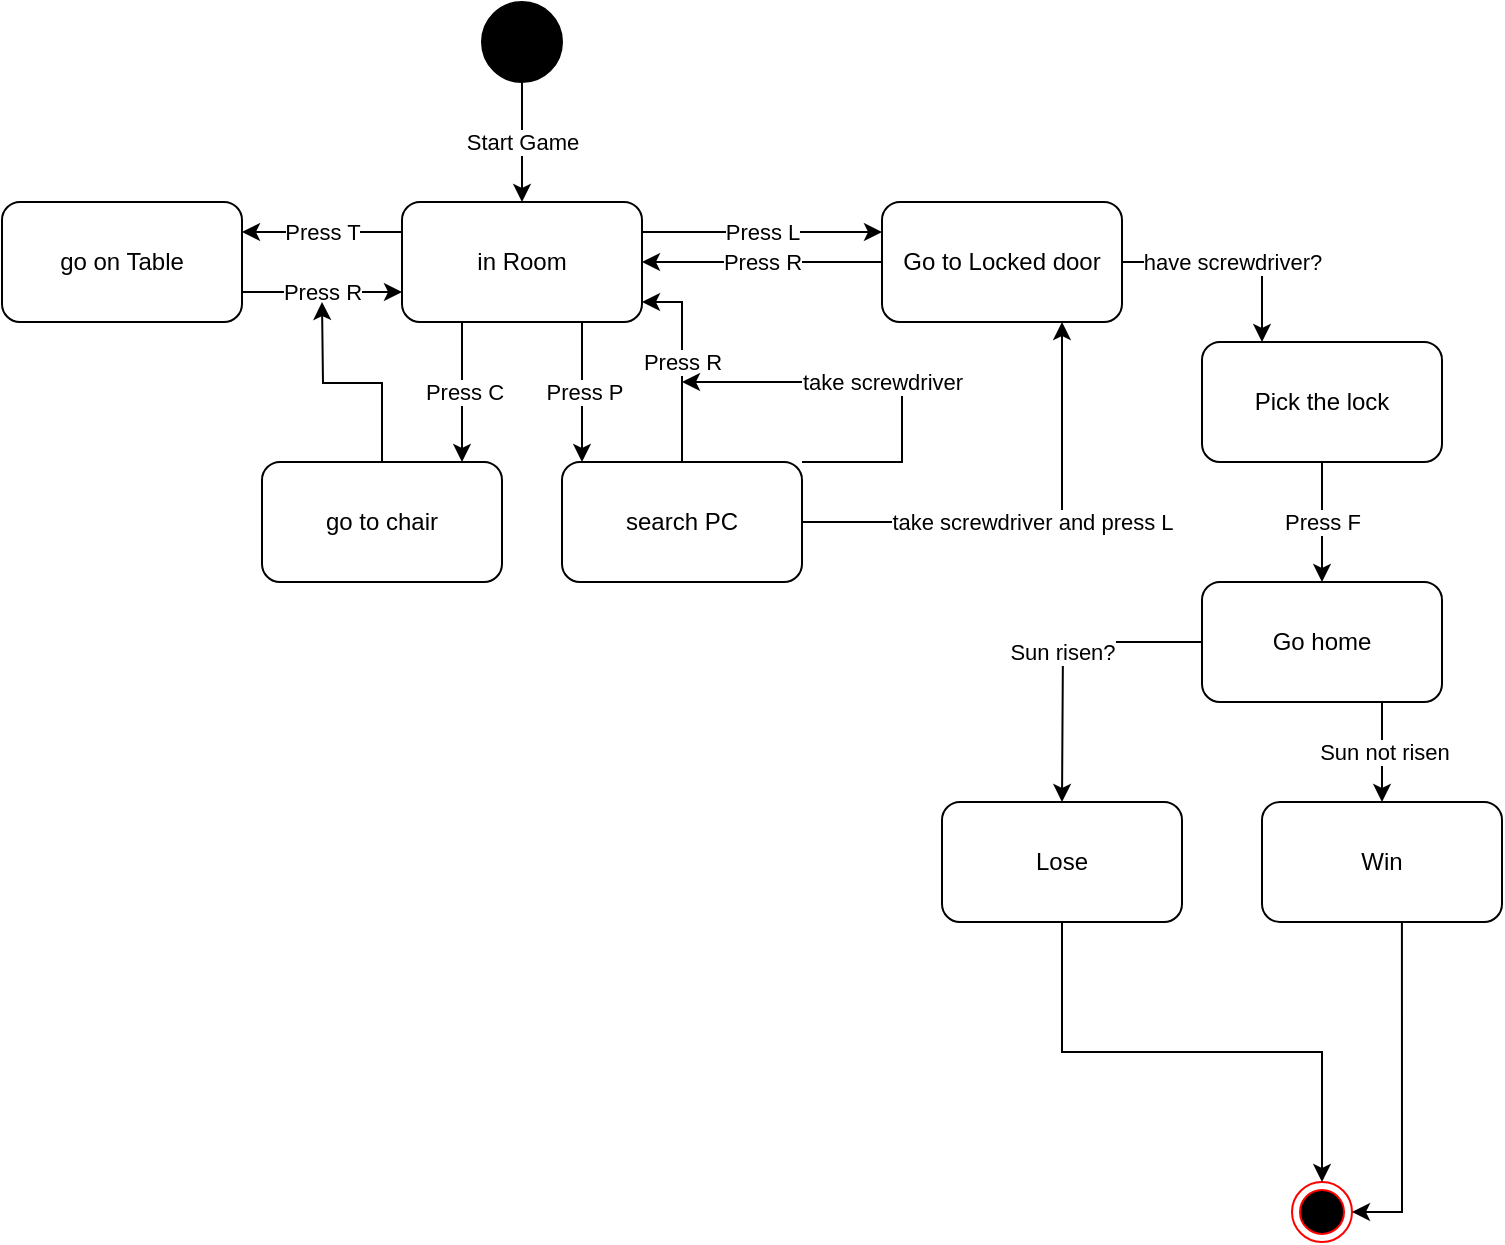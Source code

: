 <mxfile version="14.0.5" type="device"><diagram name="Page-1" id="0783ab3e-0a74-02c8-0abd-f7b4e66b4bec"><mxGraphModel dx="497" dy="752" grid="1" gridSize="10" guides="1" tooltips="1" connect="1" arrows="1" fold="1" page="1" pageScale="1" pageWidth="850" pageHeight="1100" background="#ffffff" math="0" shadow="0"><root><mxCell id="0"/><mxCell id="1" parent="0"/><mxCell id="Yv_z__51L0spo-t976Iv-3" value="Start Game" style="edgeStyle=orthogonalEdgeStyle;rounded=0;orthogonalLoop=1;jettySize=auto;html=1;entryX=0.5;entryY=0;entryDx=0;entryDy=0;" edge="1" parent="1" source="60571a20871a0731-4" target="Yv_z__51L0spo-t976Iv-2"><mxGeometry relative="1" as="geometry"/></mxCell><mxCell id="60571a20871a0731-4" value="" style="ellipse;whiteSpace=wrap;html=1;rounded=0;shadow=0;comic=0;labelBackgroundColor=none;strokeWidth=1;fillColor=#000000;fontFamily=Verdana;fontSize=12;align=center;" parent="1" vertex="1"><mxGeometry x="360" y="40" width="40" height="40" as="geometry"/></mxCell><mxCell id="Yv_z__51L0spo-t976Iv-4" value="Press T" style="edgeStyle=orthogonalEdgeStyle;rounded=0;orthogonalLoop=1;jettySize=auto;html=1;exitX=0;exitY=0.25;exitDx=0;exitDy=0;entryX=1;entryY=0.25;entryDx=0;entryDy=0;" edge="1" parent="1" source="Yv_z__51L0spo-t976Iv-2" target="Yv_z__51L0spo-t976Iv-5"><mxGeometry relative="1" as="geometry"><mxPoint x="240" y="170" as="targetPoint"/></mxGeometry></mxCell><mxCell id="Yv_z__51L0spo-t976Iv-9" value="Press C" style="edgeStyle=orthogonalEdgeStyle;rounded=0;orthogonalLoop=1;jettySize=auto;html=1;exitX=0.25;exitY=1;exitDx=0;exitDy=0;" edge="1" parent="1" source="Yv_z__51L0spo-t976Iv-2"><mxGeometry relative="1" as="geometry"><mxPoint x="350" y="270" as="targetPoint"/></mxGeometry></mxCell><mxCell id="Yv_z__51L0spo-t976Iv-11" value="Press P" style="edgeStyle=orthogonalEdgeStyle;rounded=0;orthogonalLoop=1;jettySize=auto;html=1;exitX=0.75;exitY=1;exitDx=0;exitDy=0;" edge="1" parent="1" source="Yv_z__51L0spo-t976Iv-2"><mxGeometry relative="1" as="geometry"><mxPoint x="410" y="270" as="targetPoint"/></mxGeometry></mxCell><mxCell id="Yv_z__51L0spo-t976Iv-37" value="Press L" style="edgeStyle=orthogonalEdgeStyle;rounded=0;orthogonalLoop=1;jettySize=auto;html=1;exitX=1;exitY=0.25;exitDx=0;exitDy=0;entryX=0;entryY=0.25;entryDx=0;entryDy=0;" edge="1" parent="1" source="Yv_z__51L0spo-t976Iv-2" target="Yv_z__51L0spo-t976Iv-19"><mxGeometry relative="1" as="geometry"/></mxCell><mxCell id="Yv_z__51L0spo-t976Iv-2" value="in Room" style="rounded=1;whiteSpace=wrap;html=1;" vertex="1" parent="1"><mxGeometry x="320" y="140" width="120" height="60" as="geometry"/></mxCell><mxCell id="Yv_z__51L0spo-t976Iv-7" value="Press R" style="edgeStyle=orthogonalEdgeStyle;rounded=0;orthogonalLoop=1;jettySize=auto;html=1;exitX=1;exitY=0.75;exitDx=0;exitDy=0;entryX=0;entryY=0.75;entryDx=0;entryDy=0;" edge="1" parent="1" source="Yv_z__51L0spo-t976Iv-5" target="Yv_z__51L0spo-t976Iv-2"><mxGeometry relative="1" as="geometry"/></mxCell><mxCell id="Yv_z__51L0spo-t976Iv-5" value="go on Table" style="rounded=1;whiteSpace=wrap;html=1;" vertex="1" parent="1"><mxGeometry x="120" y="140" width="120" height="60" as="geometry"/></mxCell><mxCell id="Yv_z__51L0spo-t976Iv-13" style="edgeStyle=orthogonalEdgeStyle;rounded=0;orthogonalLoop=1;jettySize=auto;html=1;exitX=0.5;exitY=0;exitDx=0;exitDy=0;" edge="1" parent="1" source="Yv_z__51L0spo-t976Iv-10"><mxGeometry relative="1" as="geometry"><mxPoint x="280" y="190" as="targetPoint"/></mxGeometry></mxCell><mxCell id="Yv_z__51L0spo-t976Iv-10" value="go to chair" style="rounded=1;whiteSpace=wrap;html=1;" vertex="1" parent="1"><mxGeometry x="250" y="270" width="120" height="60" as="geometry"/></mxCell><mxCell id="Yv_z__51L0spo-t976Iv-16" value="Press R" style="edgeStyle=orthogonalEdgeStyle;rounded=0;orthogonalLoop=1;jettySize=auto;html=1;exitX=0.5;exitY=0;exitDx=0;exitDy=0;" edge="1" parent="1" source="Yv_z__51L0spo-t976Iv-12"><mxGeometry relative="1" as="geometry"><mxPoint x="440" y="190" as="targetPoint"/><Array as="points"><mxPoint x="460" y="190"/><mxPoint x="440" y="190"/></Array></mxGeometry></mxCell><mxCell id="Yv_z__51L0spo-t976Iv-23" value="take screwdriver and press L" style="edgeStyle=orthogonalEdgeStyle;rounded=0;orthogonalLoop=1;jettySize=auto;html=1;exitX=1;exitY=0.5;exitDx=0;exitDy=0;entryX=0.75;entryY=1;entryDx=0;entryDy=0;" edge="1" parent="1" source="Yv_z__51L0spo-t976Iv-12" target="Yv_z__51L0spo-t976Iv-19"><mxGeometry relative="1" as="geometry"><mxPoint x="660" y="300" as="targetPoint"/></mxGeometry></mxCell><mxCell id="Yv_z__51L0spo-t976Iv-12" value="search PC" style="rounded=1;whiteSpace=wrap;html=1;" vertex="1" parent="1"><mxGeometry x="400" y="270" width="120" height="60" as="geometry"/></mxCell><mxCell id="Yv_z__51L0spo-t976Iv-22" value="Press R" style="edgeStyle=orthogonalEdgeStyle;rounded=0;orthogonalLoop=1;jettySize=auto;html=1;exitX=0;exitY=0.5;exitDx=0;exitDy=0;entryX=1;entryY=0.5;entryDx=0;entryDy=0;" edge="1" parent="1" source="Yv_z__51L0spo-t976Iv-19" target="Yv_z__51L0spo-t976Iv-2"><mxGeometry relative="1" as="geometry"/></mxCell><mxCell id="Yv_z__51L0spo-t976Iv-35" value="have screwdriver?" style="edgeStyle=orthogonalEdgeStyle;rounded=0;orthogonalLoop=1;jettySize=auto;html=1;exitX=1;exitY=0.5;exitDx=0;exitDy=0;entryX=0.25;entryY=0;entryDx=0;entryDy=0;" edge="1" parent="1" source="Yv_z__51L0spo-t976Iv-19" target="Yv_z__51L0spo-t976Iv-28"><mxGeometry relative="1" as="geometry"/></mxCell><mxCell id="Yv_z__51L0spo-t976Iv-19" value="Go to Locked door" style="rounded=1;whiteSpace=wrap;html=1;" vertex="1" parent="1"><mxGeometry x="560" y="140" width="120" height="60" as="geometry"/></mxCell><mxCell id="Yv_z__51L0spo-t976Iv-26" value="take screwdriver" style="edgeStyle=orthogonalEdgeStyle;rounded=0;orthogonalLoop=1;jettySize=auto;html=1;exitX=1;exitY=0;exitDx=0;exitDy=0;" edge="1" parent="1" source="Yv_z__51L0spo-t976Iv-12"><mxGeometry relative="1" as="geometry"><mxPoint x="460" y="230" as="targetPoint"/><mxPoint x="570" y="270" as="sourcePoint"/><Array as="points"><mxPoint x="570" y="270"/><mxPoint x="570" y="230"/></Array></mxGeometry></mxCell><mxCell id="Yv_z__51L0spo-t976Iv-30" value="Press F" style="edgeStyle=orthogonalEdgeStyle;rounded=0;orthogonalLoop=1;jettySize=auto;html=1;" edge="1" parent="1" source="Yv_z__51L0spo-t976Iv-28" target="Yv_z__51L0spo-t976Iv-29"><mxGeometry relative="1" as="geometry"/></mxCell><mxCell id="Yv_z__51L0spo-t976Iv-28" value="Pick the lock" style="rounded=1;whiteSpace=wrap;html=1;" vertex="1" parent="1"><mxGeometry x="720" y="210" width="120" height="60" as="geometry"/></mxCell><mxCell id="Yv_z__51L0spo-t976Iv-32" value="Sun risen?" style="edgeStyle=orthogonalEdgeStyle;rounded=0;orthogonalLoop=1;jettySize=auto;html=1;" edge="1" parent="1" source="Yv_z__51L0spo-t976Iv-29"><mxGeometry relative="1" as="geometry"><mxPoint x="650" y="440" as="targetPoint"/></mxGeometry></mxCell><mxCell id="Yv_z__51L0spo-t976Iv-40" value="Sun not risen" style="edgeStyle=orthogonalEdgeStyle;rounded=0;orthogonalLoop=1;jettySize=auto;html=1;exitX=0.75;exitY=1;exitDx=0;exitDy=0;" edge="1" parent="1" source="Yv_z__51L0spo-t976Iv-29"><mxGeometry relative="1" as="geometry"><mxPoint x="810" y="440" as="targetPoint"/></mxGeometry></mxCell><mxCell id="Yv_z__51L0spo-t976Iv-29" value="Go home" style="whiteSpace=wrap;html=1;rounded=1;" vertex="1" parent="1"><mxGeometry x="720" y="330" width="120" height="60" as="geometry"/></mxCell><mxCell id="Yv_z__51L0spo-t976Iv-33" value="" style="ellipse;html=1;shape=endState;fillColor=#000000;strokeColor=#ff0000;" vertex="1" parent="1"><mxGeometry x="765" y="630" width="30" height="30" as="geometry"/></mxCell><mxCell id="Yv_z__51L0spo-t976Iv-39" style="edgeStyle=orthogonalEdgeStyle;rounded=0;orthogonalLoop=1;jettySize=auto;html=1;entryX=0.5;entryY=0;entryDx=0;entryDy=0;exitX=0.5;exitY=1;exitDx=0;exitDy=0;" edge="1" parent="1" source="Yv_z__51L0spo-t976Iv-38" target="Yv_z__51L0spo-t976Iv-33"><mxGeometry relative="1" as="geometry"><mxPoint x="720" y="570" as="targetPoint"/></mxGeometry></mxCell><mxCell id="Yv_z__51L0spo-t976Iv-38" value="Lose" style="whiteSpace=wrap;html=1;rounded=1;" vertex="1" parent="1"><mxGeometry x="590" y="440" width="120" height="60" as="geometry"/></mxCell><mxCell id="Yv_z__51L0spo-t976Iv-42" style="edgeStyle=orthogonalEdgeStyle;rounded=0;orthogonalLoop=1;jettySize=auto;html=1;exitX=0.583;exitY=1;exitDx=0;exitDy=0;entryX=1;entryY=0.5;entryDx=0;entryDy=0;exitPerimeter=0;" edge="1" parent="1" source="Yv_z__51L0spo-t976Iv-41" target="Yv_z__51L0spo-t976Iv-33"><mxGeometry relative="1" as="geometry"><mxPoint x="810" y="540" as="targetPoint"/></mxGeometry></mxCell><mxCell id="Yv_z__51L0spo-t976Iv-41" value="Win" style="whiteSpace=wrap;html=1;rounded=1;" vertex="1" parent="1"><mxGeometry x="750" y="440" width="120" height="60" as="geometry"/></mxCell></root></mxGraphModel></diagram></mxfile>